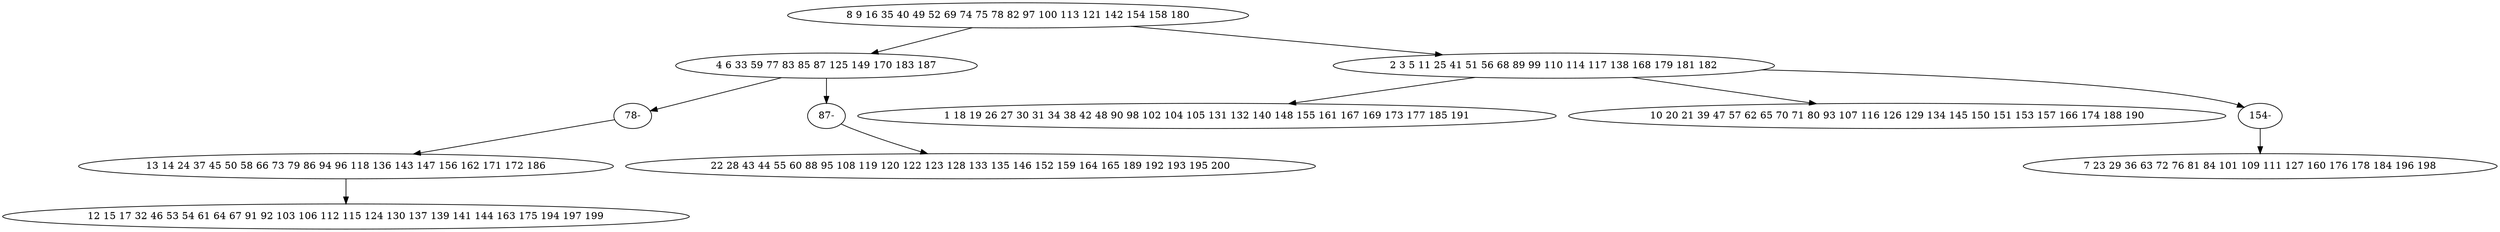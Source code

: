 digraph true_tree {
	"0" -> "1"
	"0" -> "2"
	"1" -> "11"
	"2" -> "4"
	"2" -> "5"
	"3" -> "6"
	"2" -> "10"
	"1" -> "9"
	"9" -> "8"
	"10" -> "7"
	"11" -> "3"
	"0" [label="8 9 16 35 40 49 52 69 74 75 78 82 97 100 113 121 142 154 158 180"];
	"1" [label="4 6 33 59 77 83 85 87 125 149 170 183 187"];
	"2" [label="2 3 5 11 25 41 51 56 68 89 99 110 114 117 138 168 179 181 182"];
	"3" [label="13 14 24 37 45 50 58 66 73 79 86 94 96 118 136 143 147 156 162 171 172 186"];
	"4" [label="1 18 19 26 27 30 31 34 38 42 48 90 98 102 104 105 131 132 140 148 155 161 167 169 173 177 185 191"];
	"5" [label="10 20 21 39 47 57 62 65 70 71 80 93 107 116 126 129 134 145 150 151 153 157 166 174 188 190"];
	"6" [label="12 15 17 32 46 53 54 61 64 67 91 92 103 106 112 115 124 130 137 139 141 144 163 175 194 197 199"];
	"7" [label="7 23 29 36 63 72 76 81 84 101 109 111 127 160 176 178 184 196 198"];
	"8" [label="22 28 43 44 55 60 88 95 108 119 120 122 123 128 133 135 146 152 159 164 165 189 192 193 195 200"];
	"9" [label="87-"];
	"10" [label="154-"];
	"11" [label="78-"];
}
